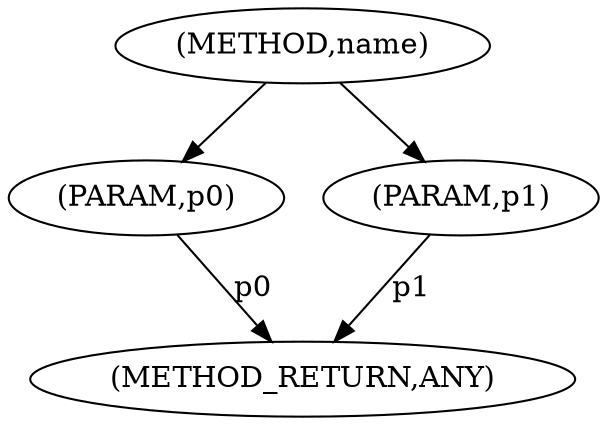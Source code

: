 digraph "name" {  
"5870" [label = <(METHOD,name)> ]
"5874" [label = <(METHOD_RETURN,ANY)> ]
"5871" [label = <(PARAM,p0)> ]
"5872" [label = <(PARAM,p1)> ]
  "5871" -> "5874"  [ label = "p0"] 
  "5872" -> "5874"  [ label = "p1"] 
  "5870" -> "5871" 
  "5870" -> "5872" 
}
